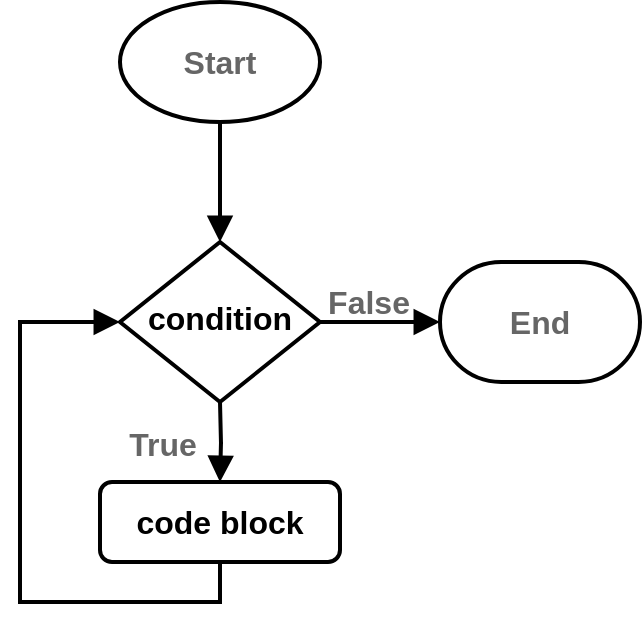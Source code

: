 <mxfile version="13.6.6" type="google"><diagram id="C5RBs43oDa-KdzZeNtuy" name="Page-1"><mxGraphModel dx="757" dy="667" grid="1" gridSize="10" guides="1" tooltips="1" connect="1" arrows="1" fold="1" page="1" pageScale="1" pageWidth="827" pageHeight="1169" math="0" shadow="0"><root><mxCell id="WIyWlLk6GJQsqaUBKTNV-0"/><mxCell id="WIyWlLk6GJQsqaUBKTNV-1" parent="WIyWlLk6GJQsqaUBKTNV-0"/><mxCell id="WIyWlLk6GJQsqaUBKTNV-4" value="&lt;font color=&quot;#666666&quot;&gt;True&lt;/font&gt;" style="rounded=0;html=1;jettySize=auto;orthogonalLoop=1;fontSize=16;endArrow=block;endFill=1;endSize=8;strokeWidth=2;shadow=0;labelBackgroundColor=none;edgeStyle=orthogonalEdgeStyle;fontStyle=1" parent="WIyWlLk6GJQsqaUBKTNV-1" edge="1"><mxGeometry y="30" relative="1" as="geometry"><mxPoint as="offset"/><mxPoint x="160" y="220" as="sourcePoint"/><mxPoint x="160" y="260" as="targetPoint"/></mxGeometry></mxCell><mxCell id="WIyWlLk6GJQsqaUBKTNV-5" value="&lt;font color=&quot;#666666&quot;&gt;False&lt;/font&gt;" style="edgeStyle=orthogonalEdgeStyle;rounded=0;html=1;jettySize=auto;orthogonalLoop=1;fontSize=16;endArrow=block;endFill=1;endSize=8;strokeWidth=2;shadow=0;labelBackgroundColor=none;fontStyle=1" parent="WIyWlLk6GJQsqaUBKTNV-1" source="WIyWlLk6GJQsqaUBKTNV-6" target="Mzt8miBLP4atNHlSIv3b-1" edge="1"><mxGeometry x="-0.2" y="10" relative="1" as="geometry"><mxPoint as="offset"/><mxPoint x="268" y="180" as="targetPoint"/></mxGeometry></mxCell><mxCell id="WIyWlLk6GJQsqaUBKTNV-6" value="&lt;div style=&quot;font-size: 16px;&quot;&gt;condition&lt;/div&gt;" style="rhombus;whiteSpace=wrap;html=1;shadow=0;fontFamily=Helvetica;fontSize=16;align=center;strokeWidth=2;spacing=6;spacingTop=-4;fontStyle=1" parent="WIyWlLk6GJQsqaUBKTNV-1" vertex="1"><mxGeometry x="110" y="140" width="100" height="80" as="geometry"/></mxCell><mxCell id="AKQxjDCV-_QH3ERrggzX-3" value="" style="rounded=0;html=1;jettySize=auto;orthogonalLoop=1;fontSize=16;endArrow=block;endFill=1;endSize=8;strokeWidth=2;shadow=0;labelBackgroundColor=none;edgeStyle=orthogonalEdgeStyle;fontStyle=1;exitX=0.5;exitY=1;exitDx=0;exitDy=0;exitPerimeter=0;entryX=0;entryY=0.5;entryDx=0;entryDy=0;" parent="WIyWlLk6GJQsqaUBKTNV-1" source="2__kI_tk2RexdS8zodO6-0" target="WIyWlLk6GJQsqaUBKTNV-6" edge="1"><mxGeometry y="20" relative="1" as="geometry"><mxPoint as="offset"/><mxPoint x="160" y="313" as="sourcePoint"/><mxPoint x="160" y="353" as="targetPoint"/><Array as="points"><mxPoint x="160" y="320"/><mxPoint x="60" y="320"/><mxPoint x="60" y="180"/></Array></mxGeometry></mxCell><mxCell id="Mzt8miBLP4atNHlSIv3b-0" value="&lt;font color=&quot;#666666&quot;&gt;Start&lt;/font&gt;" style="strokeWidth=2;html=1;shape=mxgraph.flowchart.start_1;whiteSpace=wrap;fontSize=16;fontStyle=1" parent="WIyWlLk6GJQsqaUBKTNV-1" vertex="1"><mxGeometry x="110" y="20" width="100" height="60" as="geometry"/></mxCell><mxCell id="Mzt8miBLP4atNHlSIv3b-1" value="&lt;font color=&quot;#666666&quot;&gt;End&lt;/font&gt;" style="strokeWidth=2;html=1;shape=mxgraph.flowchart.terminator;whiteSpace=wrap;fontSize=16;fontStyle=1" parent="WIyWlLk6GJQsqaUBKTNV-1" vertex="1"><mxGeometry x="270" y="150" width="100" height="60" as="geometry"/></mxCell><mxCell id="2__kI_tk2RexdS8zodO6-0" value="&lt;div&gt;code block&lt;/div&gt;" style="rounded=1;whiteSpace=wrap;html=1;fontSize=16;glass=0;strokeWidth=2;shadow=0;fontStyle=1" parent="WIyWlLk6GJQsqaUBKTNV-1" vertex="1"><mxGeometry x="100" y="260" width="120" height="40" as="geometry"/></mxCell><mxCell id="2__kI_tk2RexdS8zodO6-5" value="" style="rounded=0;html=1;jettySize=auto;orthogonalLoop=1;fontSize=16;endArrow=block;endFill=1;endSize=8;strokeWidth=2;shadow=0;labelBackgroundColor=none;edgeStyle=orthogonalEdgeStyle;fontStyle=1;exitX=0.5;exitY=1;exitDx=0;exitDy=0;exitPerimeter=0;entryX=0.5;entryY=0;entryDx=0;entryDy=0;" parent="WIyWlLk6GJQsqaUBKTNV-1" source="Mzt8miBLP4atNHlSIv3b-0" target="WIyWlLk6GJQsqaUBKTNV-6" edge="1"><mxGeometry relative="1" as="geometry"><mxPoint x="170" y="100" as="sourcePoint"/><mxPoint x="160" y="50" as="targetPoint"/></mxGeometry></mxCell></root></mxGraphModel></diagram></mxfile>